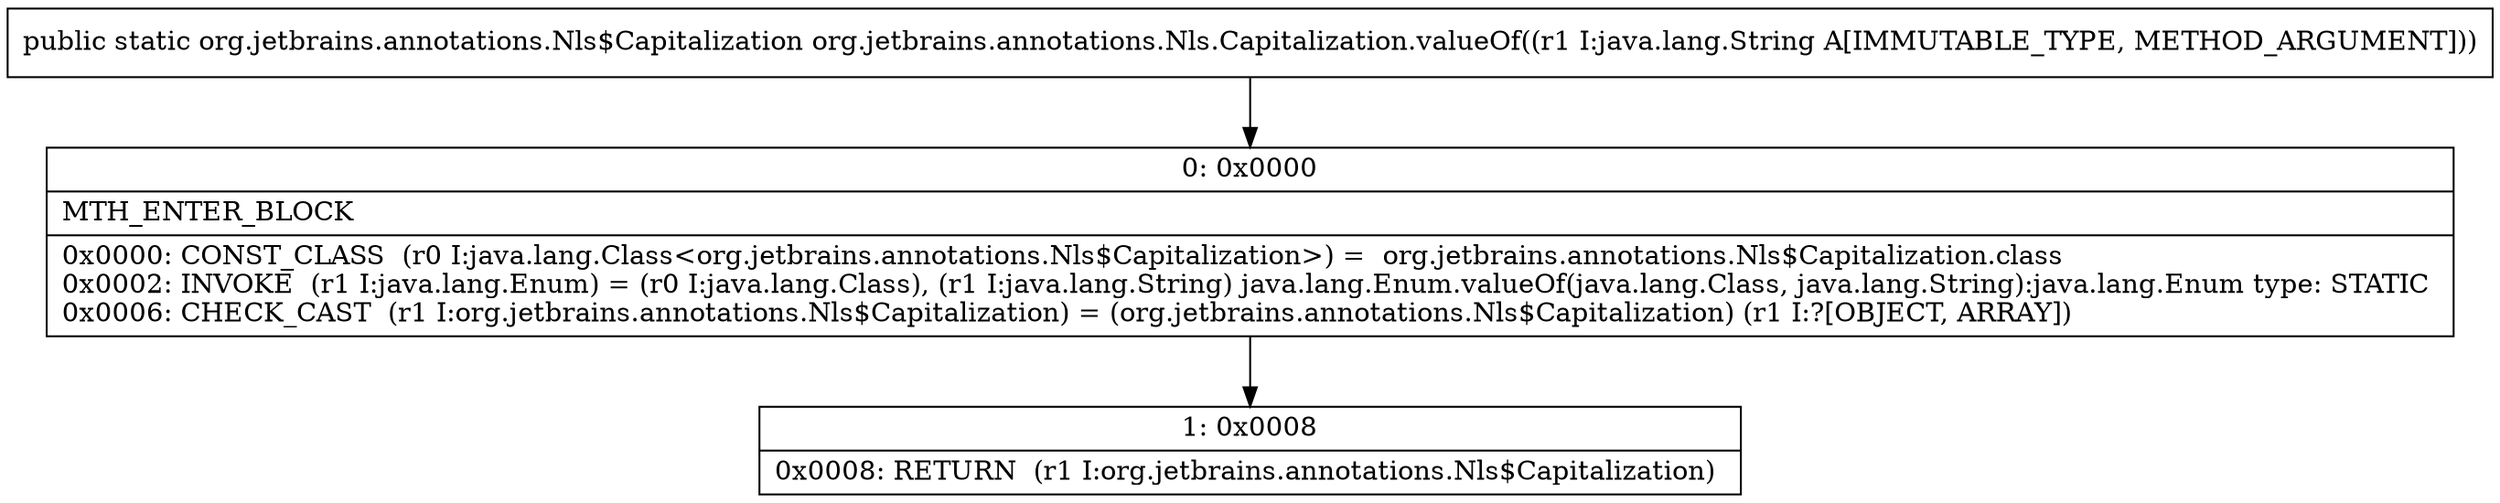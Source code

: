 digraph "CFG fororg.jetbrains.annotations.Nls.Capitalization.valueOf(Ljava\/lang\/String;)Lorg\/jetbrains\/annotations\/Nls$Capitalization;" {
Node_0 [shape=record,label="{0\:\ 0x0000|MTH_ENTER_BLOCK\l|0x0000: CONST_CLASS  (r0 I:java.lang.Class\<org.jetbrains.annotations.Nls$Capitalization\>) =  org.jetbrains.annotations.Nls$Capitalization.class \l0x0002: INVOKE  (r1 I:java.lang.Enum) = (r0 I:java.lang.Class), (r1 I:java.lang.String) java.lang.Enum.valueOf(java.lang.Class, java.lang.String):java.lang.Enum type: STATIC \l0x0006: CHECK_CAST  (r1 I:org.jetbrains.annotations.Nls$Capitalization) = (org.jetbrains.annotations.Nls$Capitalization) (r1 I:?[OBJECT, ARRAY]) \l}"];
Node_1 [shape=record,label="{1\:\ 0x0008|0x0008: RETURN  (r1 I:org.jetbrains.annotations.Nls$Capitalization) \l}"];
MethodNode[shape=record,label="{public static org.jetbrains.annotations.Nls$Capitalization org.jetbrains.annotations.Nls.Capitalization.valueOf((r1 I:java.lang.String A[IMMUTABLE_TYPE, METHOD_ARGUMENT])) }"];
MethodNode -> Node_0;
Node_0 -> Node_1;
}

